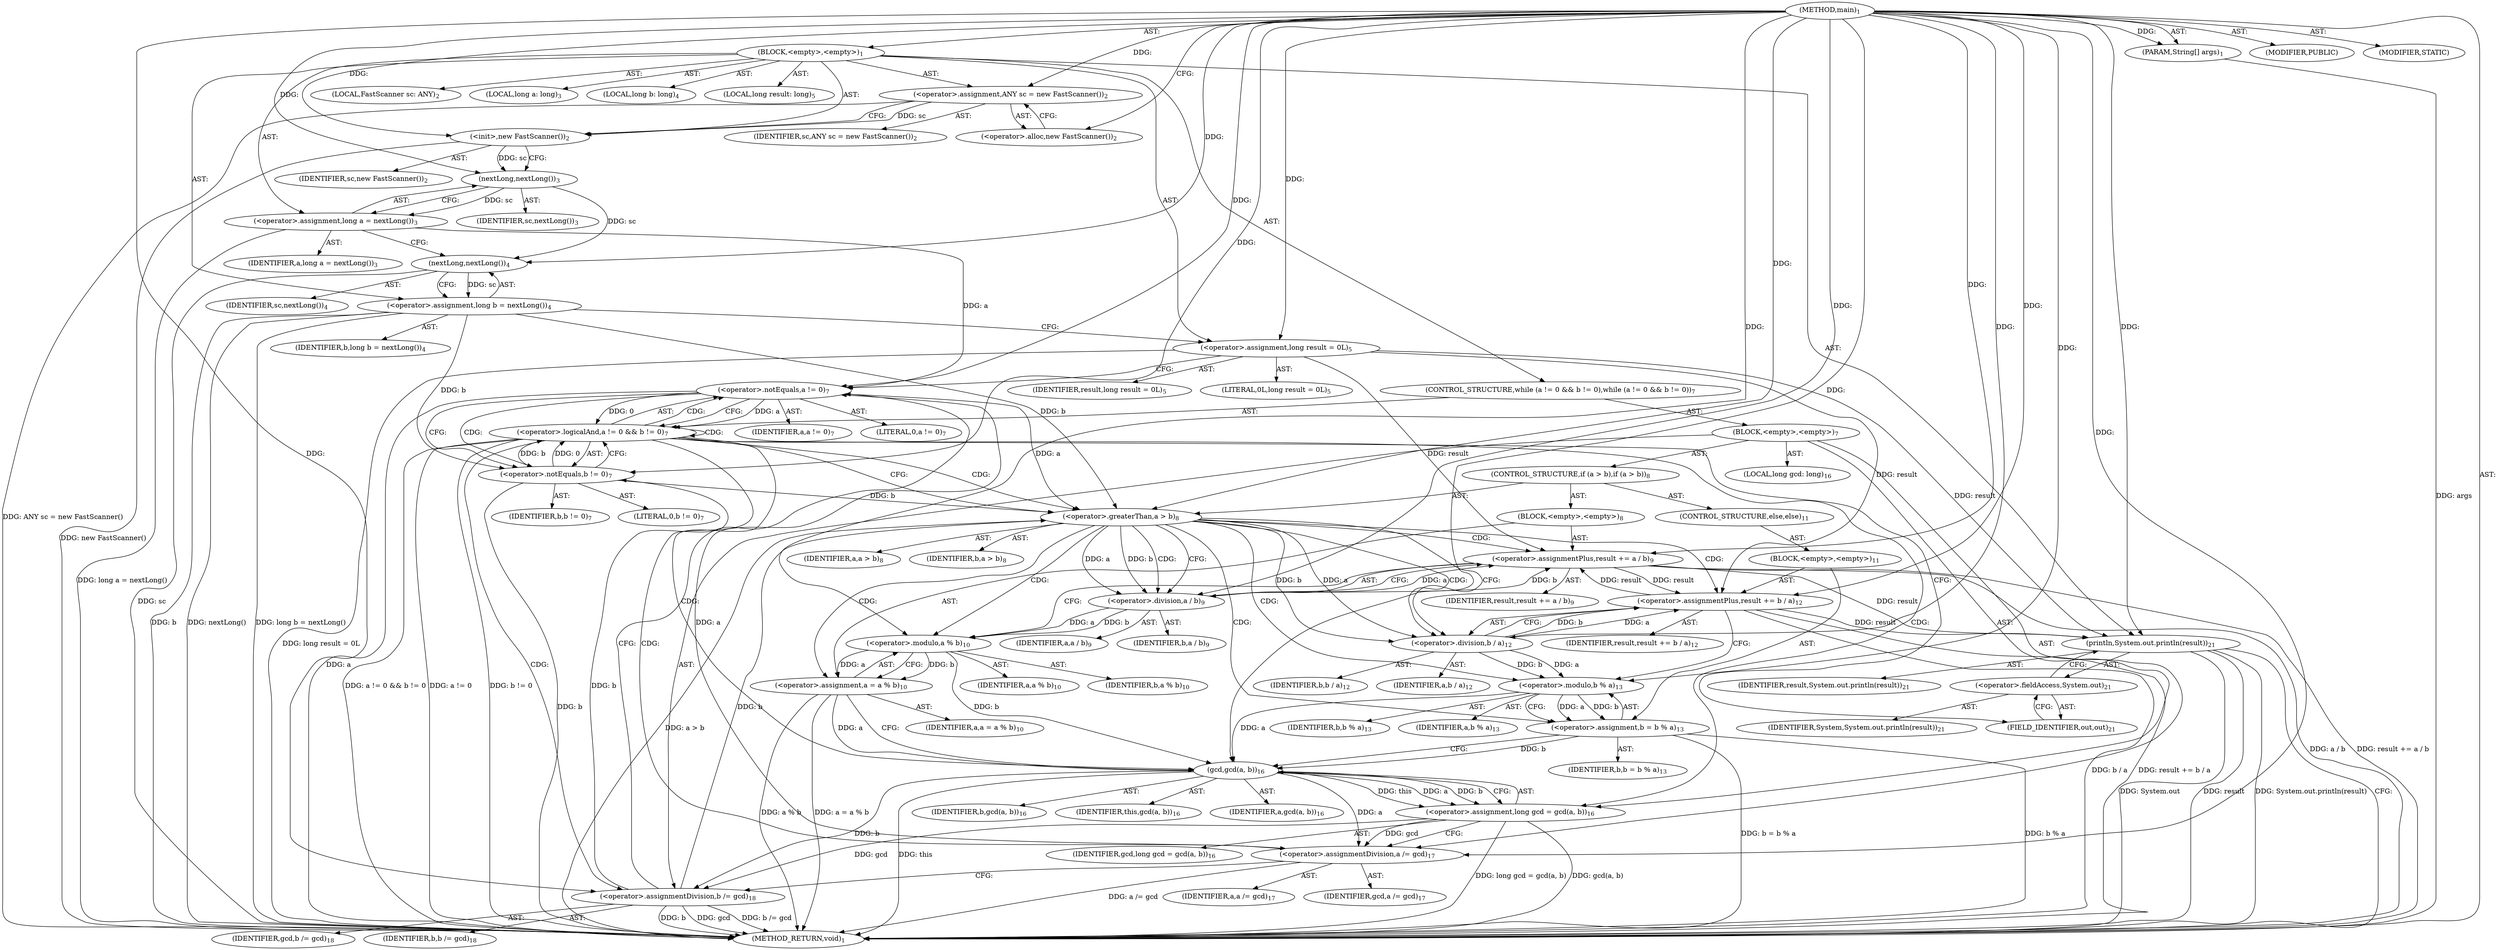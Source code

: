 digraph "main" {  
"19" [label = <(METHOD,main)<SUB>1</SUB>> ]
"20" [label = <(PARAM,String[] args)<SUB>1</SUB>> ]
"21" [label = <(BLOCK,&lt;empty&gt;,&lt;empty&gt;)<SUB>1</SUB>> ]
"4" [label = <(LOCAL,FastScanner sc: ANY)<SUB>2</SUB>> ]
"22" [label = <(&lt;operator&gt;.assignment,ANY sc = new FastScanner())<SUB>2</SUB>> ]
"23" [label = <(IDENTIFIER,sc,ANY sc = new FastScanner())<SUB>2</SUB>> ]
"24" [label = <(&lt;operator&gt;.alloc,new FastScanner())<SUB>2</SUB>> ]
"25" [label = <(&lt;init&gt;,new FastScanner())<SUB>2</SUB>> ]
"3" [label = <(IDENTIFIER,sc,new FastScanner())<SUB>2</SUB>> ]
"26" [label = <(LOCAL,long a: long)<SUB>3</SUB>> ]
"27" [label = <(&lt;operator&gt;.assignment,long a = nextLong())<SUB>3</SUB>> ]
"28" [label = <(IDENTIFIER,a,long a = nextLong())<SUB>3</SUB>> ]
"29" [label = <(nextLong,nextLong())<SUB>3</SUB>> ]
"30" [label = <(IDENTIFIER,sc,nextLong())<SUB>3</SUB>> ]
"31" [label = <(LOCAL,long b: long)<SUB>4</SUB>> ]
"32" [label = <(&lt;operator&gt;.assignment,long b = nextLong())<SUB>4</SUB>> ]
"33" [label = <(IDENTIFIER,b,long b = nextLong())<SUB>4</SUB>> ]
"34" [label = <(nextLong,nextLong())<SUB>4</SUB>> ]
"35" [label = <(IDENTIFIER,sc,nextLong())<SUB>4</SUB>> ]
"36" [label = <(LOCAL,long result: long)<SUB>5</SUB>> ]
"37" [label = <(&lt;operator&gt;.assignment,long result = 0L)<SUB>5</SUB>> ]
"38" [label = <(IDENTIFIER,result,long result = 0L)<SUB>5</SUB>> ]
"39" [label = <(LITERAL,0L,long result = 0L)<SUB>5</SUB>> ]
"40" [label = <(CONTROL_STRUCTURE,while (a != 0 &amp;&amp; b != 0),while (a != 0 &amp;&amp; b != 0))<SUB>7</SUB>> ]
"41" [label = <(&lt;operator&gt;.logicalAnd,a != 0 &amp;&amp; b != 0)<SUB>7</SUB>> ]
"42" [label = <(&lt;operator&gt;.notEquals,a != 0)<SUB>7</SUB>> ]
"43" [label = <(IDENTIFIER,a,a != 0)<SUB>7</SUB>> ]
"44" [label = <(LITERAL,0,a != 0)<SUB>7</SUB>> ]
"45" [label = <(&lt;operator&gt;.notEquals,b != 0)<SUB>7</SUB>> ]
"46" [label = <(IDENTIFIER,b,b != 0)<SUB>7</SUB>> ]
"47" [label = <(LITERAL,0,b != 0)<SUB>7</SUB>> ]
"48" [label = <(BLOCK,&lt;empty&gt;,&lt;empty&gt;)<SUB>7</SUB>> ]
"49" [label = <(CONTROL_STRUCTURE,if (a &gt; b),if (a &gt; b))<SUB>8</SUB>> ]
"50" [label = <(&lt;operator&gt;.greaterThan,a &gt; b)<SUB>8</SUB>> ]
"51" [label = <(IDENTIFIER,a,a &gt; b)<SUB>8</SUB>> ]
"52" [label = <(IDENTIFIER,b,a &gt; b)<SUB>8</SUB>> ]
"53" [label = <(BLOCK,&lt;empty&gt;,&lt;empty&gt;)<SUB>8</SUB>> ]
"54" [label = <(&lt;operator&gt;.assignmentPlus,result += a / b)<SUB>9</SUB>> ]
"55" [label = <(IDENTIFIER,result,result += a / b)<SUB>9</SUB>> ]
"56" [label = <(&lt;operator&gt;.division,a / b)<SUB>9</SUB>> ]
"57" [label = <(IDENTIFIER,a,a / b)<SUB>9</SUB>> ]
"58" [label = <(IDENTIFIER,b,a / b)<SUB>9</SUB>> ]
"59" [label = <(&lt;operator&gt;.assignment,a = a % b)<SUB>10</SUB>> ]
"60" [label = <(IDENTIFIER,a,a = a % b)<SUB>10</SUB>> ]
"61" [label = <(&lt;operator&gt;.modulo,a % b)<SUB>10</SUB>> ]
"62" [label = <(IDENTIFIER,a,a % b)<SUB>10</SUB>> ]
"63" [label = <(IDENTIFIER,b,a % b)<SUB>10</SUB>> ]
"64" [label = <(CONTROL_STRUCTURE,else,else)<SUB>11</SUB>> ]
"65" [label = <(BLOCK,&lt;empty&gt;,&lt;empty&gt;)<SUB>11</SUB>> ]
"66" [label = <(&lt;operator&gt;.assignmentPlus,result += b / a)<SUB>12</SUB>> ]
"67" [label = <(IDENTIFIER,result,result += b / a)<SUB>12</SUB>> ]
"68" [label = <(&lt;operator&gt;.division,b / a)<SUB>12</SUB>> ]
"69" [label = <(IDENTIFIER,b,b / a)<SUB>12</SUB>> ]
"70" [label = <(IDENTIFIER,a,b / a)<SUB>12</SUB>> ]
"71" [label = <(&lt;operator&gt;.assignment,b = b % a)<SUB>13</SUB>> ]
"72" [label = <(IDENTIFIER,b,b = b % a)<SUB>13</SUB>> ]
"73" [label = <(&lt;operator&gt;.modulo,b % a)<SUB>13</SUB>> ]
"74" [label = <(IDENTIFIER,b,b % a)<SUB>13</SUB>> ]
"75" [label = <(IDENTIFIER,a,b % a)<SUB>13</SUB>> ]
"76" [label = <(LOCAL,long gcd: long)<SUB>16</SUB>> ]
"77" [label = <(&lt;operator&gt;.assignment,long gcd = gcd(a, b))<SUB>16</SUB>> ]
"78" [label = <(IDENTIFIER,gcd,long gcd = gcd(a, b))<SUB>16</SUB>> ]
"79" [label = <(gcd,gcd(a, b))<SUB>16</SUB>> ]
"80" [label = <(IDENTIFIER,this,gcd(a, b))<SUB>16</SUB>> ]
"81" [label = <(IDENTIFIER,a,gcd(a, b))<SUB>16</SUB>> ]
"82" [label = <(IDENTIFIER,b,gcd(a, b))<SUB>16</SUB>> ]
"83" [label = <(&lt;operator&gt;.assignmentDivision,a /= gcd)<SUB>17</SUB>> ]
"84" [label = <(IDENTIFIER,a,a /= gcd)<SUB>17</SUB>> ]
"85" [label = <(IDENTIFIER,gcd,a /= gcd)<SUB>17</SUB>> ]
"86" [label = <(&lt;operator&gt;.assignmentDivision,b /= gcd)<SUB>18</SUB>> ]
"87" [label = <(IDENTIFIER,b,b /= gcd)<SUB>18</SUB>> ]
"88" [label = <(IDENTIFIER,gcd,b /= gcd)<SUB>18</SUB>> ]
"89" [label = <(println,System.out.println(result))<SUB>21</SUB>> ]
"90" [label = <(&lt;operator&gt;.fieldAccess,System.out)<SUB>21</SUB>> ]
"91" [label = <(IDENTIFIER,System,System.out.println(result))<SUB>21</SUB>> ]
"92" [label = <(FIELD_IDENTIFIER,out,out)<SUB>21</SUB>> ]
"93" [label = <(IDENTIFIER,result,System.out.println(result))<SUB>21</SUB>> ]
"94" [label = <(MODIFIER,PUBLIC)> ]
"95" [label = <(MODIFIER,STATIC)> ]
"96" [label = <(METHOD_RETURN,void)<SUB>1</SUB>> ]
  "19" -> "20"  [ label = "AST: "] 
  "19" -> "21"  [ label = "AST: "] 
  "19" -> "94"  [ label = "AST: "] 
  "19" -> "95"  [ label = "AST: "] 
  "19" -> "96"  [ label = "AST: "] 
  "21" -> "4"  [ label = "AST: "] 
  "21" -> "22"  [ label = "AST: "] 
  "21" -> "25"  [ label = "AST: "] 
  "21" -> "26"  [ label = "AST: "] 
  "21" -> "27"  [ label = "AST: "] 
  "21" -> "31"  [ label = "AST: "] 
  "21" -> "32"  [ label = "AST: "] 
  "21" -> "36"  [ label = "AST: "] 
  "21" -> "37"  [ label = "AST: "] 
  "21" -> "40"  [ label = "AST: "] 
  "21" -> "89"  [ label = "AST: "] 
  "22" -> "23"  [ label = "AST: "] 
  "22" -> "24"  [ label = "AST: "] 
  "25" -> "3"  [ label = "AST: "] 
  "27" -> "28"  [ label = "AST: "] 
  "27" -> "29"  [ label = "AST: "] 
  "29" -> "30"  [ label = "AST: "] 
  "32" -> "33"  [ label = "AST: "] 
  "32" -> "34"  [ label = "AST: "] 
  "34" -> "35"  [ label = "AST: "] 
  "37" -> "38"  [ label = "AST: "] 
  "37" -> "39"  [ label = "AST: "] 
  "40" -> "41"  [ label = "AST: "] 
  "40" -> "48"  [ label = "AST: "] 
  "41" -> "42"  [ label = "AST: "] 
  "41" -> "45"  [ label = "AST: "] 
  "42" -> "43"  [ label = "AST: "] 
  "42" -> "44"  [ label = "AST: "] 
  "45" -> "46"  [ label = "AST: "] 
  "45" -> "47"  [ label = "AST: "] 
  "48" -> "49"  [ label = "AST: "] 
  "48" -> "76"  [ label = "AST: "] 
  "48" -> "77"  [ label = "AST: "] 
  "48" -> "83"  [ label = "AST: "] 
  "48" -> "86"  [ label = "AST: "] 
  "49" -> "50"  [ label = "AST: "] 
  "49" -> "53"  [ label = "AST: "] 
  "49" -> "64"  [ label = "AST: "] 
  "50" -> "51"  [ label = "AST: "] 
  "50" -> "52"  [ label = "AST: "] 
  "53" -> "54"  [ label = "AST: "] 
  "53" -> "59"  [ label = "AST: "] 
  "54" -> "55"  [ label = "AST: "] 
  "54" -> "56"  [ label = "AST: "] 
  "56" -> "57"  [ label = "AST: "] 
  "56" -> "58"  [ label = "AST: "] 
  "59" -> "60"  [ label = "AST: "] 
  "59" -> "61"  [ label = "AST: "] 
  "61" -> "62"  [ label = "AST: "] 
  "61" -> "63"  [ label = "AST: "] 
  "64" -> "65"  [ label = "AST: "] 
  "65" -> "66"  [ label = "AST: "] 
  "65" -> "71"  [ label = "AST: "] 
  "66" -> "67"  [ label = "AST: "] 
  "66" -> "68"  [ label = "AST: "] 
  "68" -> "69"  [ label = "AST: "] 
  "68" -> "70"  [ label = "AST: "] 
  "71" -> "72"  [ label = "AST: "] 
  "71" -> "73"  [ label = "AST: "] 
  "73" -> "74"  [ label = "AST: "] 
  "73" -> "75"  [ label = "AST: "] 
  "77" -> "78"  [ label = "AST: "] 
  "77" -> "79"  [ label = "AST: "] 
  "79" -> "80"  [ label = "AST: "] 
  "79" -> "81"  [ label = "AST: "] 
  "79" -> "82"  [ label = "AST: "] 
  "83" -> "84"  [ label = "AST: "] 
  "83" -> "85"  [ label = "AST: "] 
  "86" -> "87"  [ label = "AST: "] 
  "86" -> "88"  [ label = "AST: "] 
  "89" -> "90"  [ label = "AST: "] 
  "89" -> "93"  [ label = "AST: "] 
  "90" -> "91"  [ label = "AST: "] 
  "90" -> "92"  [ label = "AST: "] 
  "22" -> "25"  [ label = "CFG: "] 
  "25" -> "29"  [ label = "CFG: "] 
  "27" -> "34"  [ label = "CFG: "] 
  "32" -> "37"  [ label = "CFG: "] 
  "37" -> "42"  [ label = "CFG: "] 
  "89" -> "96"  [ label = "CFG: "] 
  "24" -> "22"  [ label = "CFG: "] 
  "29" -> "27"  [ label = "CFG: "] 
  "34" -> "32"  [ label = "CFG: "] 
  "41" -> "50"  [ label = "CFG: "] 
  "41" -> "92"  [ label = "CFG: "] 
  "90" -> "89"  [ label = "CFG: "] 
  "42" -> "41"  [ label = "CFG: "] 
  "42" -> "45"  [ label = "CFG: "] 
  "45" -> "41"  [ label = "CFG: "] 
  "77" -> "83"  [ label = "CFG: "] 
  "83" -> "86"  [ label = "CFG: "] 
  "86" -> "42"  [ label = "CFG: "] 
  "92" -> "90"  [ label = "CFG: "] 
  "50" -> "56"  [ label = "CFG: "] 
  "50" -> "68"  [ label = "CFG: "] 
  "79" -> "77"  [ label = "CFG: "] 
  "54" -> "61"  [ label = "CFG: "] 
  "59" -> "79"  [ label = "CFG: "] 
  "56" -> "54"  [ label = "CFG: "] 
  "61" -> "59"  [ label = "CFG: "] 
  "66" -> "73"  [ label = "CFG: "] 
  "71" -> "79"  [ label = "CFG: "] 
  "68" -> "66"  [ label = "CFG: "] 
  "73" -> "71"  [ label = "CFG: "] 
  "19" -> "24"  [ label = "CFG: "] 
  "20" -> "96"  [ label = "DDG: args"] 
  "22" -> "96"  [ label = "DDG: ANY sc = new FastScanner()"] 
  "25" -> "96"  [ label = "DDG: new FastScanner()"] 
  "27" -> "96"  [ label = "DDG: long a = nextLong()"] 
  "32" -> "96"  [ label = "DDG: b"] 
  "34" -> "96"  [ label = "DDG: sc"] 
  "32" -> "96"  [ label = "DDG: nextLong()"] 
  "32" -> "96"  [ label = "DDG: long b = nextLong()"] 
  "37" -> "96"  [ label = "DDG: long result = 0L"] 
  "42" -> "96"  [ label = "DDG: a"] 
  "41" -> "96"  [ label = "DDG: a != 0"] 
  "45" -> "96"  [ label = "DDG: b"] 
  "41" -> "96"  [ label = "DDG: b != 0"] 
  "41" -> "96"  [ label = "DDG: a != 0 &amp;&amp; b != 0"] 
  "89" -> "96"  [ label = "DDG: System.out"] 
  "89" -> "96"  [ label = "DDG: result"] 
  "89" -> "96"  [ label = "DDG: System.out.println(result)"] 
  "50" -> "96"  [ label = "DDG: a &gt; b"] 
  "66" -> "96"  [ label = "DDG: b / a"] 
  "66" -> "96"  [ label = "DDG: result += b / a"] 
  "71" -> "96"  [ label = "DDG: b % a"] 
  "71" -> "96"  [ label = "DDG: b = b % a"] 
  "54" -> "96"  [ label = "DDG: a / b"] 
  "54" -> "96"  [ label = "DDG: result += a / b"] 
  "59" -> "96"  [ label = "DDG: a % b"] 
  "59" -> "96"  [ label = "DDG: a = a % b"] 
  "77" -> "96"  [ label = "DDG: gcd(a, b)"] 
  "77" -> "96"  [ label = "DDG: long gcd = gcd(a, b)"] 
  "83" -> "96"  [ label = "DDG: a /= gcd"] 
  "86" -> "96"  [ label = "DDG: b"] 
  "86" -> "96"  [ label = "DDG: gcd"] 
  "86" -> "96"  [ label = "DDG: b /= gcd"] 
  "79" -> "96"  [ label = "DDG: this"] 
  "19" -> "20"  [ label = "DDG: "] 
  "19" -> "22"  [ label = "DDG: "] 
  "29" -> "27"  [ label = "DDG: sc"] 
  "34" -> "32"  [ label = "DDG: sc"] 
  "19" -> "37"  [ label = "DDG: "] 
  "22" -> "25"  [ label = "DDG: sc"] 
  "19" -> "25"  [ label = "DDG: "] 
  "37" -> "89"  [ label = "DDG: result"] 
  "66" -> "89"  [ label = "DDG: result"] 
  "54" -> "89"  [ label = "DDG: result"] 
  "19" -> "89"  [ label = "DDG: "] 
  "25" -> "29"  [ label = "DDG: sc"] 
  "19" -> "29"  [ label = "DDG: "] 
  "29" -> "34"  [ label = "DDG: sc"] 
  "19" -> "34"  [ label = "DDG: "] 
  "42" -> "41"  [ label = "DDG: a"] 
  "42" -> "41"  [ label = "DDG: 0"] 
  "45" -> "41"  [ label = "DDG: b"] 
  "45" -> "41"  [ label = "DDG: 0"] 
  "79" -> "77"  [ label = "DDG: this"] 
  "79" -> "77"  [ label = "DDG: a"] 
  "79" -> "77"  [ label = "DDG: b"] 
  "77" -> "83"  [ label = "DDG: gcd"] 
  "19" -> "83"  [ label = "DDG: "] 
  "19" -> "86"  [ label = "DDG: "] 
  "77" -> "86"  [ label = "DDG: gcd"] 
  "27" -> "42"  [ label = "DDG: a"] 
  "83" -> "42"  [ label = "DDG: a"] 
  "19" -> "42"  [ label = "DDG: "] 
  "32" -> "45"  [ label = "DDG: b"] 
  "86" -> "45"  [ label = "DDG: b"] 
  "19" -> "45"  [ label = "DDG: "] 
  "79" -> "83"  [ label = "DDG: a"] 
  "79" -> "86"  [ label = "DDG: b"] 
  "42" -> "50"  [ label = "DDG: a"] 
  "19" -> "50"  [ label = "DDG: "] 
  "32" -> "50"  [ label = "DDG: b"] 
  "45" -> "50"  [ label = "DDG: b"] 
  "86" -> "50"  [ label = "DDG: b"] 
  "56" -> "54"  [ label = "DDG: a"] 
  "56" -> "54"  [ label = "DDG: b"] 
  "61" -> "59"  [ label = "DDG: a"] 
  "61" -> "59"  [ label = "DDG: b"] 
  "19" -> "79"  [ label = "DDG: "] 
  "73" -> "79"  [ label = "DDG: a"] 
  "59" -> "79"  [ label = "DDG: a"] 
  "71" -> "79"  [ label = "DDG: b"] 
  "61" -> "79"  [ label = "DDG: b"] 
  "37" -> "54"  [ label = "DDG: result"] 
  "66" -> "54"  [ label = "DDG: result"] 
  "19" -> "54"  [ label = "DDG: "] 
  "68" -> "66"  [ label = "DDG: b"] 
  "68" -> "66"  [ label = "DDG: a"] 
  "73" -> "71"  [ label = "DDG: b"] 
  "73" -> "71"  [ label = "DDG: a"] 
  "50" -> "56"  [ label = "DDG: a"] 
  "19" -> "56"  [ label = "DDG: "] 
  "50" -> "56"  [ label = "DDG: b"] 
  "56" -> "61"  [ label = "DDG: a"] 
  "19" -> "61"  [ label = "DDG: "] 
  "56" -> "61"  [ label = "DDG: b"] 
  "37" -> "66"  [ label = "DDG: result"] 
  "54" -> "66"  [ label = "DDG: result"] 
  "19" -> "66"  [ label = "DDG: "] 
  "50" -> "68"  [ label = "DDG: b"] 
  "19" -> "68"  [ label = "DDG: "] 
  "50" -> "68"  [ label = "DDG: a"] 
  "68" -> "73"  [ label = "DDG: b"] 
  "19" -> "73"  [ label = "DDG: "] 
  "68" -> "73"  [ label = "DDG: a"] 
  "41" -> "77"  [ label = "CDG: "] 
  "41" -> "42"  [ label = "CDG: "] 
  "41" -> "83"  [ label = "CDG: "] 
  "41" -> "41"  [ label = "CDG: "] 
  "41" -> "50"  [ label = "CDG: "] 
  "41" -> "79"  [ label = "CDG: "] 
  "41" -> "86"  [ label = "CDG: "] 
  "42" -> "45"  [ label = "CDG: "] 
  "50" -> "68"  [ label = "CDG: "] 
  "50" -> "73"  [ label = "CDG: "] 
  "50" -> "61"  [ label = "CDG: "] 
  "50" -> "66"  [ label = "CDG: "] 
  "50" -> "71"  [ label = "CDG: "] 
  "50" -> "56"  [ label = "CDG: "] 
  "50" -> "59"  [ label = "CDG: "] 
  "50" -> "54"  [ label = "CDG: "] 
}
